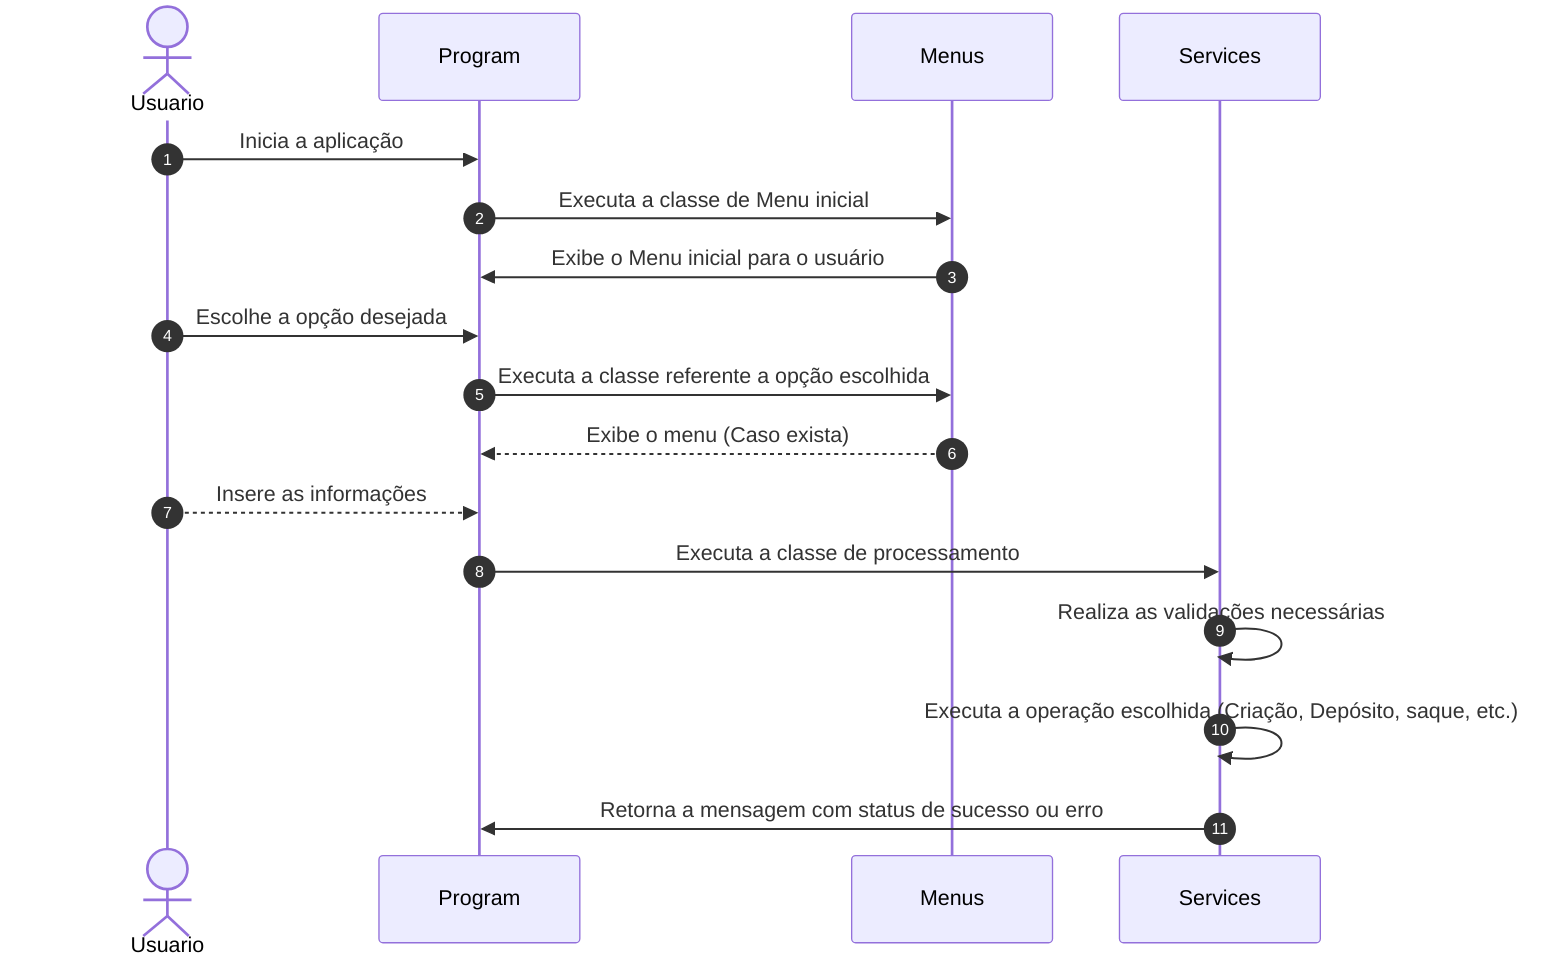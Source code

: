sequenceDiagram 
actor u as Usuario
participant p as Program
participant m as Menus
participant s as Services
autonumber
u->>p: Inicia a aplicação
p->>m: Executa a classe de Menu inicial
m->>p: Exibe o Menu inicial para o usuário
u->>p: Escolhe a opção desejada
p->>m: Executa a classe referente a opção escolhida
m-->>p: Exibe o menu (Caso exista)
u-->>p: Insere as informações
p->>s: Executa a classe de processamento
s->>s: Realiza as validações necessárias
s->>s: Executa a operação escolhida (Criação, Depósito, saque, etc.)
s->>p: Retorna a mensagem com status de sucesso ou erro